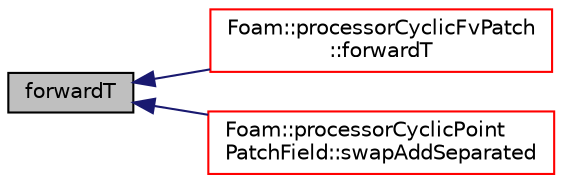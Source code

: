digraph "forwardT"
{
  bgcolor="transparent";
  edge [fontname="Helvetica",fontsize="10",labelfontname="Helvetica",labelfontsize="10"];
  node [fontname="Helvetica",fontsize="10",shape=record];
  rankdir="LR";
  Node1 [label="forwardT",height=0.2,width=0.4,color="black", fillcolor="grey75", style="filled", fontcolor="black"];
  Node1 -> Node2 [dir="back",color="midnightblue",fontsize="10",style="solid",fontname="Helvetica"];
  Node2 [label="Foam::processorCyclicFvPatch\l::forwardT",height=0.2,width=0.4,color="red",URL="$a01977.html#a187f3034c3ee57e3abbcf469b39819b9",tooltip="Return face transformation tensor. "];
  Node1 -> Node3 [dir="back",color="midnightblue",fontsize="10",style="solid",fontname="Helvetica"];
  Node3 [label="Foam::processorCyclicPoint\lPatchField::swapAddSeparated",height=0.2,width=0.4,color="red",URL="$a01983.html#acc70e74fffb1cf3d5f18e021d5771458",tooltip="Complete swap of patch point values and add to local values. "];
}
